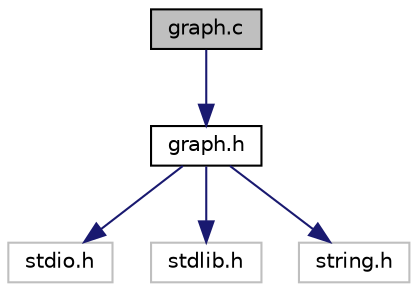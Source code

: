 digraph "graph.c"
{
 // LATEX_PDF_SIZE
  edge [fontname="Helvetica",fontsize="10",labelfontname="Helvetica",labelfontsize="10"];
  node [fontname="Helvetica",fontsize="10",shape=record];
  Node1 [label="graph.c",height=0.2,width=0.4,color="black", fillcolor="grey75", style="filled", fontcolor="black",tooltip="Functions for manipulating a graph (and the list/stack)"];
  Node1 -> Node2 [color="midnightblue",fontsize="10",style="solid"];
  Node2 [label="graph.h",height=0.2,width=0.4,color="black", fillcolor="white", style="filled",URL="$graph_8h.html",tooltip="Structures and prototypes for working with graphs."];
  Node2 -> Node3 [color="midnightblue",fontsize="10",style="solid"];
  Node3 [label="stdio.h",height=0.2,width=0.4,color="grey75", fillcolor="white", style="filled",tooltip=" "];
  Node2 -> Node4 [color="midnightblue",fontsize="10",style="solid"];
  Node4 [label="stdlib.h",height=0.2,width=0.4,color="grey75", fillcolor="white", style="filled",tooltip=" "];
  Node2 -> Node5 [color="midnightblue",fontsize="10",style="solid"];
  Node5 [label="string.h",height=0.2,width=0.4,color="grey75", fillcolor="white", style="filled",tooltip=" "];
}
